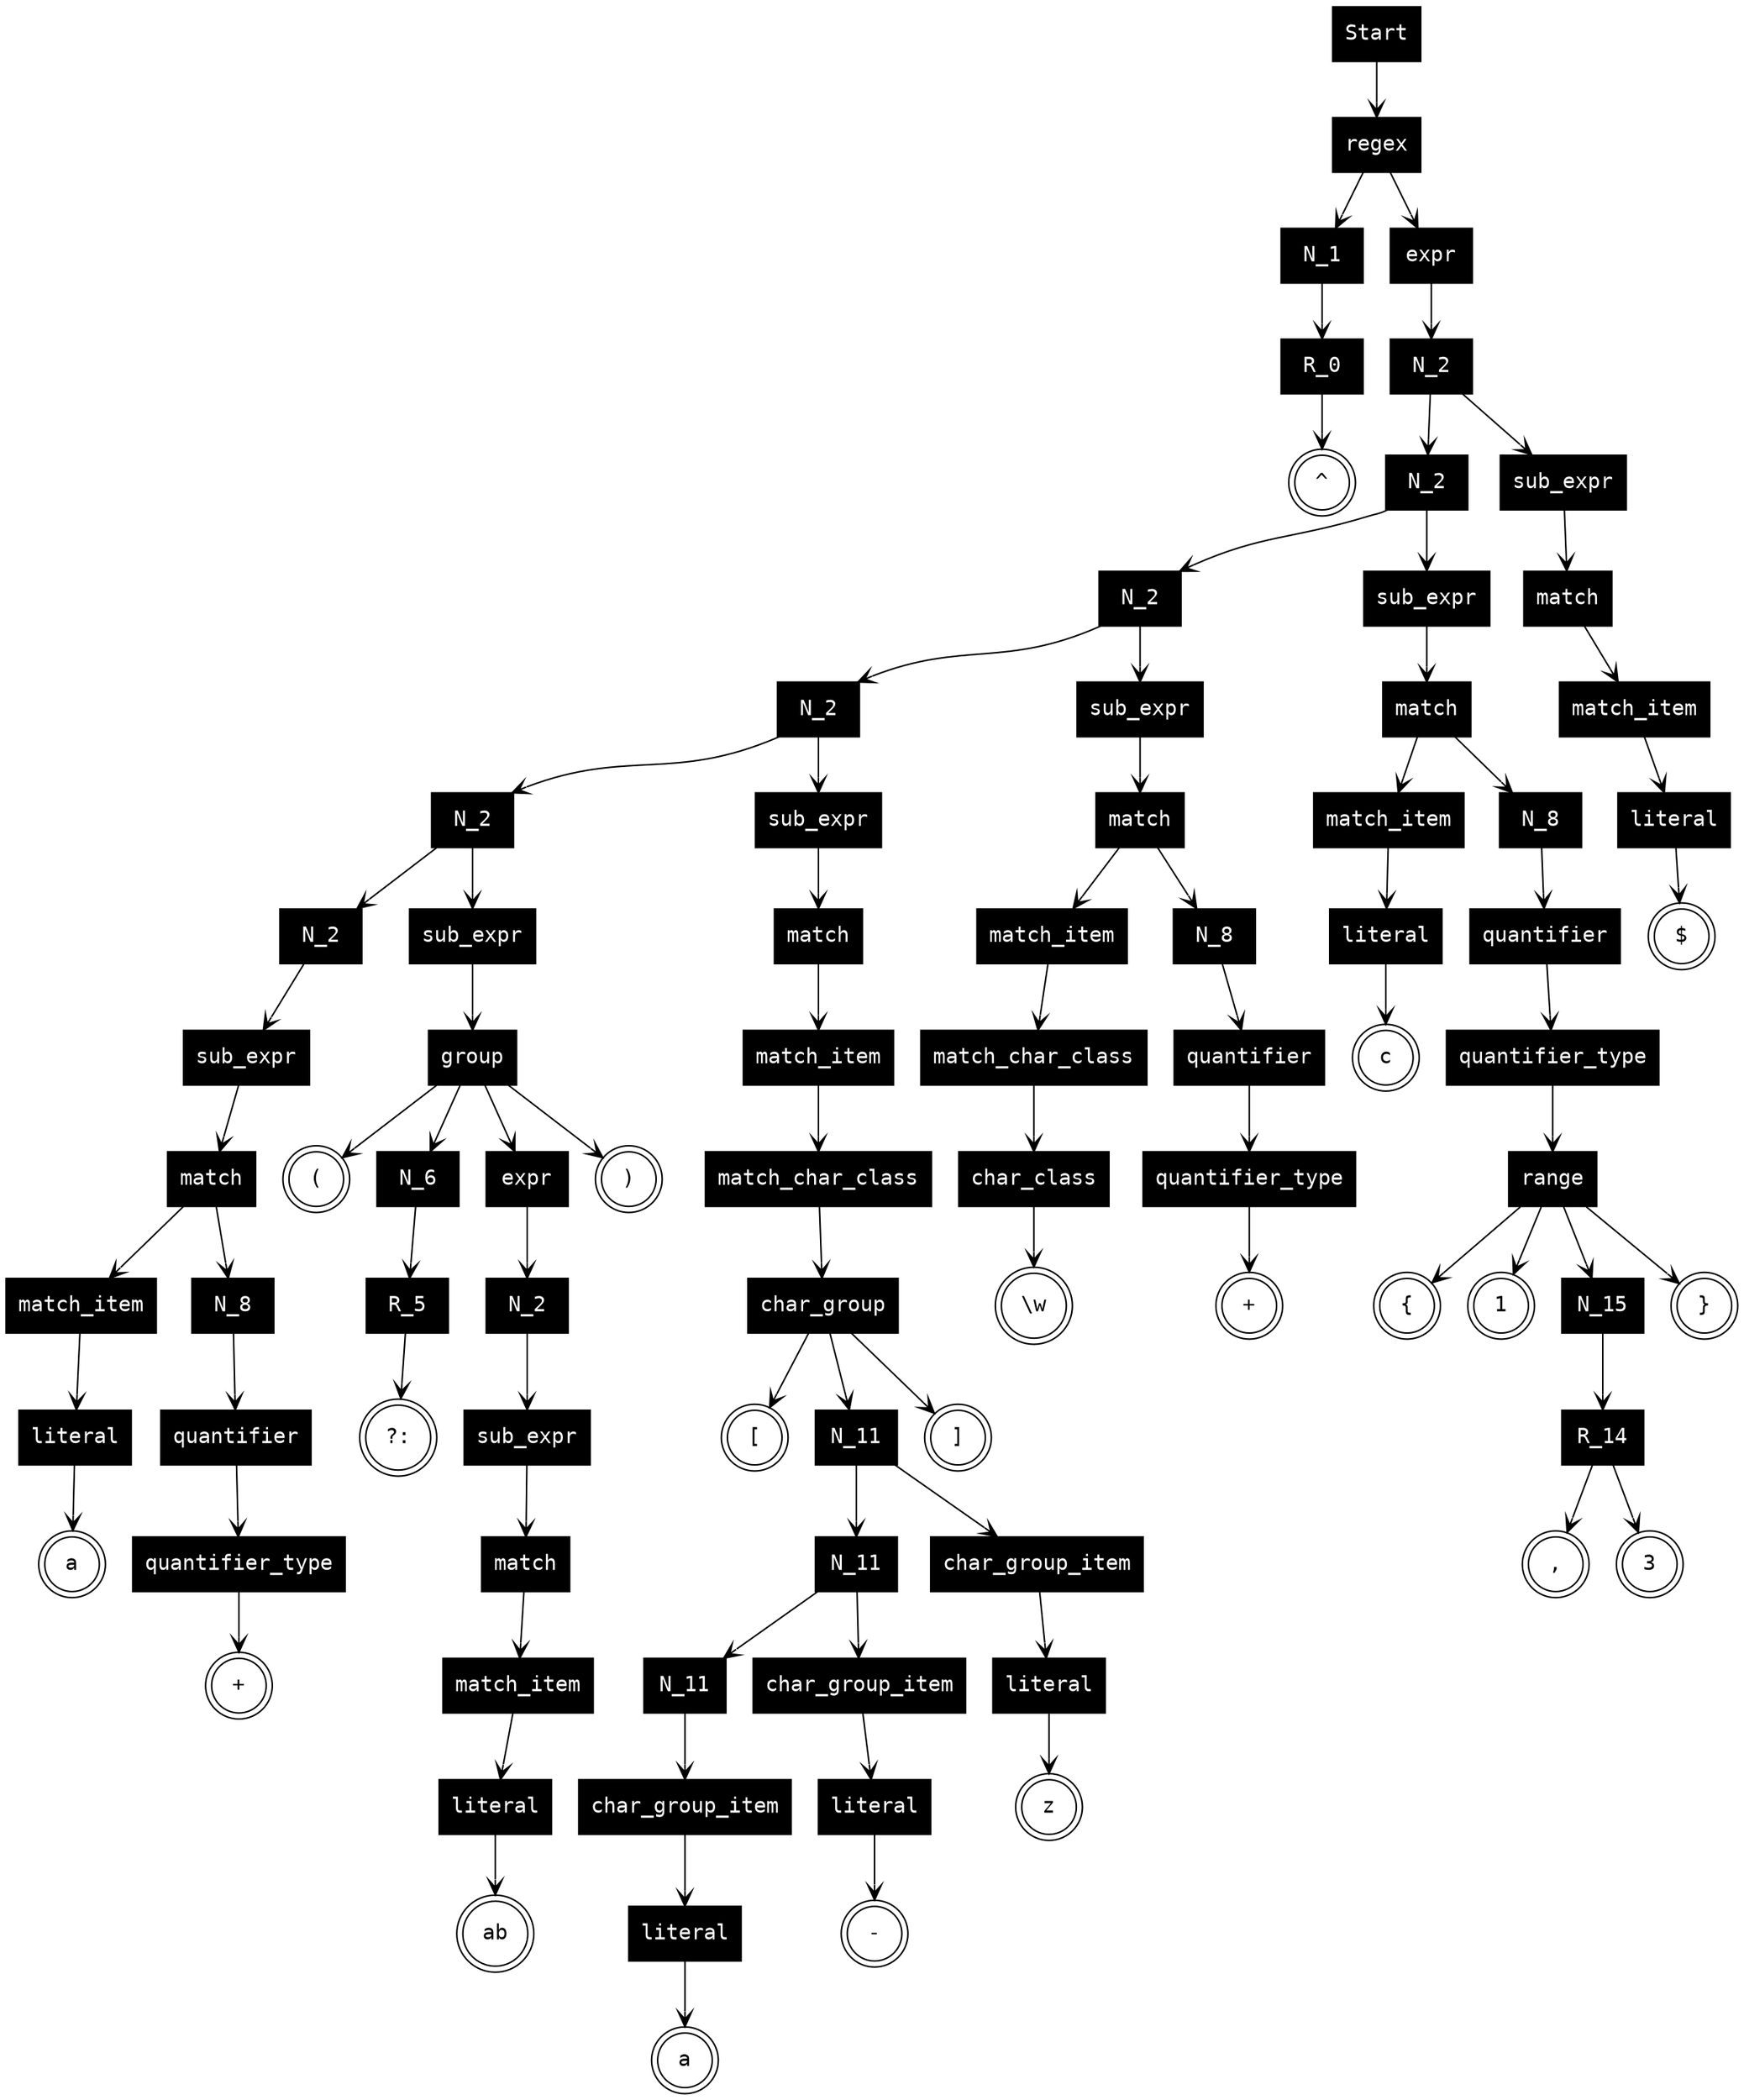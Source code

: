digraph G {  graph [fontname = "Courier New", engine="sfdp"];
 node [fontname = "Courier", style = rounded];
 edge [fontname = "Courier"];
4491215808:from_false -> 4491216384:from_node [arrowhead=vee] 
4491216384:from_false -> 4491278080:from_node [arrowhead=vee] 
4491278080:from_false -> 4491277504:from_node [arrowhead=vee] 
4491277504:from_false -> 4491159376:from_node [arrowhead=vee] 
4491216384:from_false -> 4491276992:from_node [arrowhead=vee] 
4491276992:from_false -> 4491403648:from_node [arrowhead=vee] 
4491403648:from_false -> 4491403456:from_node [arrowhead=vee] 
4491403456:from_false -> 4491402112:from_node [arrowhead=vee] 
4491402112:from_false -> 4491400896:from_node [arrowhead=vee] 
4491400896:from_false -> 4491398848:from_node [arrowhead=vee] 
4491398848:from_false -> 4491396032:from_node [arrowhead=vee] 
4491396032:from_false -> 4491395904:from_node [arrowhead=vee] 
4491395904:from_false -> 4491395776:from_node [arrowhead=vee] 
4491395776:from_false -> 4491279936:from_node [arrowhead=vee] 
4491279936:from_false -> 4491279808:from_node [arrowhead=vee] 
4491279808:from_false -> 4490524816:from_node [arrowhead=vee] 
4491395776:from_false -> 4491395648:from_node [arrowhead=vee] 
4491395648:from_false -> 4491395520:from_node [arrowhead=vee] 
4491395520:from_false -> 4491395328:from_node [arrowhead=vee] 
4491395328:from_false -> 4489708688:from_node [arrowhead=vee] 
4491398848:from_false -> 4491398720:from_node [arrowhead=vee] 
4491398720:from_false -> 4491398656:from_node [arrowhead=vee] 
4491398656:from_false -> 4491229392:from_node [arrowhead=vee] 
4491398656:from_false -> 4491396352:from_node [arrowhead=vee] 
4491396352:from_false -> 4491396224:from_node [arrowhead=vee] 
4491396224:from_false -> 4491216080:from_node [arrowhead=vee] 
4491398656:from_false -> 4491398464:from_node [arrowhead=vee] 
4491398464:from_false -> 4491398272:from_node [arrowhead=vee] 
4491398272:from_false -> 4491398144:from_node [arrowhead=vee] 
4491398144:from_false -> 4491398016:from_node [arrowhead=vee] 
4491398016:from_false -> 4491397824:from_node [arrowhead=vee] 
4491397824:from_false -> 4491397696:from_node [arrowhead=vee] 
4491397696:from_false -> 4491230800:from_node [arrowhead=vee] 
4491398656:from_false -> 4491229968:from_node [arrowhead=vee] 
4491400896:from_false -> 4491400768:from_node [arrowhead=vee] 
4491400768:from_false -> 4491400640:from_node [arrowhead=vee] 
4491400640:from_false -> 4491400448:from_node [arrowhead=vee] 
4491400448:from_false -> 4491400320:from_node [arrowhead=vee] 
4491400320:from_false -> 4491400256:from_node [arrowhead=vee] 
4491400256:from_false -> 4491231056:from_node [arrowhead=vee] 
4491400256:from_false -> 4491400128:from_node [arrowhead=vee] 
4491400128:from_false -> 4491399744:from_node [arrowhead=vee] 
4491399744:from_false -> 4491399360:from_node [arrowhead=vee] 
4491399360:from_false -> 4491399232:from_node [arrowhead=vee] 
4491399232:from_false -> 4491399104:from_node [arrowhead=vee] 
4491399104:from_false -> 4491231184:from_node [arrowhead=vee] 
4491399744:from_false -> 4491399616:from_node [arrowhead=vee] 
4491399616:from_false -> 4491399488:from_node [arrowhead=vee] 
4491399488:from_false -> 4491230992:from_node [arrowhead=vee] 
4491400128:from_false -> 4491400000:from_node [arrowhead=vee] 
4491400000:from_false -> 4491399872:from_node [arrowhead=vee] 
4491399872:from_false -> 4491230288:from_node [arrowhead=vee] 
4491400256:from_false -> 4491230672:from_node [arrowhead=vee] 
4491402112:from_false -> 4491401984:from_node [arrowhead=vee] 
4491401984:from_false -> 4491401856:from_node [arrowhead=vee] 
4491401856:from_false -> 4491401280:from_node [arrowhead=vee] 
4491401280:from_false -> 4491401152:from_node [arrowhead=vee] 
4491401152:from_false -> 4491401024:from_node [arrowhead=vee] 
4491401024:from_false -> 4491230544:from_node [arrowhead=vee] 
4491401856:from_false -> 4491401728:from_node [arrowhead=vee] 
4491401728:from_false -> 4491401600:from_node [arrowhead=vee] 
4491401600:from_false -> 4491401408:from_node [arrowhead=vee] 
4491401408:from_false -> 4491229200:from_node [arrowhead=vee] 
4491403456:from_false -> 4491403328:from_node [arrowhead=vee] 
4491403328:from_false -> 4491403200:from_node [arrowhead=vee] 
4491403200:from_false -> 4491402240:from_node [arrowhead=vee] 
4491402240:from_false -> 4491401536:from_node [arrowhead=vee] 
4491401536:from_false -> 4491267664:from_node [arrowhead=vee] 
4491403200:from_false -> 4491403072:from_node [arrowhead=vee] 
4491403072:from_false -> 4491402944:from_node [arrowhead=vee] 
4491402944:from_false -> 4491402752:from_node [arrowhead=vee] 
4491402752:from_false -> 4491402688:from_node [arrowhead=vee] 
4491402688:from_false -> 4491277072:from_node [arrowhead=vee] 
4491402688:from_false -> 4491274576:from_node [arrowhead=vee] 
4491402688:from_false -> 4491402560:from_node [arrowhead=vee] 
4491402560:from_false -> 4491402432:from_node [arrowhead=vee] 
4491402432:from_false -> 4491264784:from_node [arrowhead=vee] 
4491402432:from_false -> 4491275344:from_node [arrowhead=vee] 
4491402688:from_false -> 4491276496:from_node [arrowhead=vee] 
4491403648:from_false -> 4491403520:from_node [arrowhead=vee] 
4491403520:from_false -> 4491265088:from_node [arrowhead=vee] 
4491265088:from_false -> 4491265856:from_node [arrowhead=vee] 
4491265856:from_false -> 4491266816:from_node [arrowhead=vee] 
4491266816:from_false -> 4491268880:from_node [arrowhead=vee] 
   4491215808 [shape=record, style=filled, fillcolor=black, fontcolor=white, label="Start"];
   4491216384 [shape=record, style=filled, fillcolor=black, fontcolor=white, label="regex"];
   4491216384 [shape=record, style=filled, fillcolor=black, fontcolor=white, label="regex"];
   4491278080 [shape=record, style=filled, fillcolor=black, fontcolor=white, label="N_1"];
   4491278080 [shape=record, style=filled, fillcolor=black, fontcolor=white, label="N_1"];
   4491277504 [shape=record, style=filled, fillcolor=black, fontcolor=white, label="R_0"];
   4491277504 [shape=record, style=filled, fillcolor=black, fontcolor=white, label="R_0"];
   4491159376 [shape=doublecircle, style=filled, fillcolor=white, fontcolor=black, label="^"];
   4491216384 [shape=record, style=filled, fillcolor=black, fontcolor=white, label="regex"];
   4491276992 [shape=record, style=filled, fillcolor=black, fontcolor=white, label="expr"];
   4491276992 [shape=record, style=filled, fillcolor=black, fontcolor=white, label="expr"];
   4491403648 [shape=record, style=filled, fillcolor=black, fontcolor=white, label="N_2"];
   4491403648 [shape=record, style=filled, fillcolor=black, fontcolor=white, label="N_2"];
   4491403456 [shape=record, style=filled, fillcolor=black, fontcolor=white, label="N_2"];
   4491403456 [shape=record, style=filled, fillcolor=black, fontcolor=white, label="N_2"];
   4491402112 [shape=record, style=filled, fillcolor=black, fontcolor=white, label="N_2"];
   4491402112 [shape=record, style=filled, fillcolor=black, fontcolor=white, label="N_2"];
   4491400896 [shape=record, style=filled, fillcolor=black, fontcolor=white, label="N_2"];
   4491400896 [shape=record, style=filled, fillcolor=black, fontcolor=white, label="N_2"];
   4491398848 [shape=record, style=filled, fillcolor=black, fontcolor=white, label="N_2"];
   4491398848 [shape=record, style=filled, fillcolor=black, fontcolor=white, label="N_2"];
   4491396032 [shape=record, style=filled, fillcolor=black, fontcolor=white, label="N_2"];
   4491396032 [shape=record, style=filled, fillcolor=black, fontcolor=white, label="N_2"];
   4491395904 [shape=record, style=filled, fillcolor=black, fontcolor=white, label="sub_expr"];
   4491395904 [shape=record, style=filled, fillcolor=black, fontcolor=white, label="sub_expr"];
   4491395776 [shape=record, style=filled, fillcolor=black, fontcolor=white, label="match"];
   4491395776 [shape=record, style=filled, fillcolor=black, fontcolor=white, label="match"];
   4491279936 [shape=record, style=filled, fillcolor=black, fontcolor=white, label="match_item"];
   4491279936 [shape=record, style=filled, fillcolor=black, fontcolor=white, label="match_item"];
   4491279808 [shape=record, style=filled, fillcolor=black, fontcolor=white, label="literal"];
   4491279808 [shape=record, style=filled, fillcolor=black, fontcolor=white, label="literal"];
   4490524816 [shape=doublecircle, style=filled, fillcolor=white, fontcolor=black, label="a"];
   4491395776 [shape=record, style=filled, fillcolor=black, fontcolor=white, label="match"];
   4491395648 [shape=record, style=filled, fillcolor=black, fontcolor=white, label="N_8"];
   4491395648 [shape=record, style=filled, fillcolor=black, fontcolor=white, label="N_8"];
   4491395520 [shape=record, style=filled, fillcolor=black, fontcolor=white, label="quantifier"];
   4491395520 [shape=record, style=filled, fillcolor=black, fontcolor=white, label="quantifier"];
   4491395328 [shape=record, style=filled, fillcolor=black, fontcolor=white, label="quantifier_type"];
   4491395328 [shape=record, style=filled, fillcolor=black, fontcolor=white, label="quantifier_type"];
   4489708688 [shape=doublecircle, style=filled, fillcolor=white, fontcolor=black, label="+"];
   4491398848 [shape=record, style=filled, fillcolor=black, fontcolor=white, label="N_2"];
   4491398720 [shape=record, style=filled, fillcolor=black, fontcolor=white, label="sub_expr"];
   4491398720 [shape=record, style=filled, fillcolor=black, fontcolor=white, label="sub_expr"];
   4491398656 [shape=record, style=filled, fillcolor=black, fontcolor=white, label="group"];
   4491398656 [shape=record, style=filled, fillcolor=black, fontcolor=white, label="group"];
   4491229392 [shape=doublecircle, style=filled, fillcolor=white, fontcolor=black, label="("];
   4491398656 [shape=record, style=filled, fillcolor=black, fontcolor=white, label="group"];
   4491396352 [shape=record, style=filled, fillcolor=black, fontcolor=white, label="N_6"];
   4491396352 [shape=record, style=filled, fillcolor=black, fontcolor=white, label="N_6"];
   4491396224 [shape=record, style=filled, fillcolor=black, fontcolor=white, label="R_5"];
   4491396224 [shape=record, style=filled, fillcolor=black, fontcolor=white, label="R_5"];
   4491216080 [shape=doublecircle, style=filled, fillcolor=white, fontcolor=black, label="?:"];
   4491398656 [shape=record, style=filled, fillcolor=black, fontcolor=white, label="group"];
   4491398464 [shape=record, style=filled, fillcolor=black, fontcolor=white, label="expr"];
   4491398464 [shape=record, style=filled, fillcolor=black, fontcolor=white, label="expr"];
   4491398272 [shape=record, style=filled, fillcolor=black, fontcolor=white, label="N_2"];
   4491398272 [shape=record, style=filled, fillcolor=black, fontcolor=white, label="N_2"];
   4491398144 [shape=record, style=filled, fillcolor=black, fontcolor=white, label="sub_expr"];
   4491398144 [shape=record, style=filled, fillcolor=black, fontcolor=white, label="sub_expr"];
   4491398016 [shape=record, style=filled, fillcolor=black, fontcolor=white, label="match"];
   4491398016 [shape=record, style=filled, fillcolor=black, fontcolor=white, label="match"];
   4491397824 [shape=record, style=filled, fillcolor=black, fontcolor=white, label="match_item"];
   4491397824 [shape=record, style=filled, fillcolor=black, fontcolor=white, label="match_item"];
   4491397696 [shape=record, style=filled, fillcolor=black, fontcolor=white, label="literal"];
   4491397696 [shape=record, style=filled, fillcolor=black, fontcolor=white, label="literal"];
   4491230800 [shape=doublecircle, style=filled, fillcolor=white, fontcolor=black, label="ab"];
   4491398656 [shape=record, style=filled, fillcolor=black, fontcolor=white, label="group"];
   4491229968 [shape=doublecircle, style=filled, fillcolor=white, fontcolor=black, label=")"];
   4491400896 [shape=record, style=filled, fillcolor=black, fontcolor=white, label="N_2"];
   4491400768 [shape=record, style=filled, fillcolor=black, fontcolor=white, label="sub_expr"];
   4491400768 [shape=record, style=filled, fillcolor=black, fontcolor=white, label="sub_expr"];
   4491400640 [shape=record, style=filled, fillcolor=black, fontcolor=white, label="match"];
   4491400640 [shape=record, style=filled, fillcolor=black, fontcolor=white, label="match"];
   4491400448 [shape=record, style=filled, fillcolor=black, fontcolor=white, label="match_item"];
   4491400448 [shape=record, style=filled, fillcolor=black, fontcolor=white, label="match_item"];
   4491400320 [shape=record, style=filled, fillcolor=black, fontcolor=white, label="match_char_class"];
   4491400320 [shape=record, style=filled, fillcolor=black, fontcolor=white, label="match_char_class"];
   4491400256 [shape=record, style=filled, fillcolor=black, fontcolor=white, label="char_group"];
   4491400256 [shape=record, style=filled, fillcolor=black, fontcolor=white, label="char_group"];
   4491231056 [shape=doublecircle, style=filled, fillcolor=white, fontcolor=black, label="\["];
   4491400256 [shape=record, style=filled, fillcolor=black, fontcolor=white, label="char_group"];
   4491400128 [shape=record, style=filled, fillcolor=black, fontcolor=white, label="N_11"];
   4491400128 [shape=record, style=filled, fillcolor=black, fontcolor=white, label="N_11"];
   4491399744 [shape=record, style=filled, fillcolor=black, fontcolor=white, label="N_11"];
   4491399744 [shape=record, style=filled, fillcolor=black, fontcolor=white, label="N_11"];
   4491399360 [shape=record, style=filled, fillcolor=black, fontcolor=white, label="N_11"];
   4491399360 [shape=record, style=filled, fillcolor=black, fontcolor=white, label="N_11"];
   4491399232 [shape=record, style=filled, fillcolor=black, fontcolor=white, label="char_group_item"];
   4491399232 [shape=record, style=filled, fillcolor=black, fontcolor=white, label="char_group_item"];
   4491399104 [shape=record, style=filled, fillcolor=black, fontcolor=white, label="literal"];
   4491399104 [shape=record, style=filled, fillcolor=black, fontcolor=white, label="literal"];
   4491231184 [shape=doublecircle, style=filled, fillcolor=white, fontcolor=black, label="a"];
   4491399744 [shape=record, style=filled, fillcolor=black, fontcolor=white, label="N_11"];
   4491399616 [shape=record, style=filled, fillcolor=black, fontcolor=white, label="char_group_item"];
   4491399616 [shape=record, style=filled, fillcolor=black, fontcolor=white, label="char_group_item"];
   4491399488 [shape=record, style=filled, fillcolor=black, fontcolor=white, label="literal"];
   4491399488 [shape=record, style=filled, fillcolor=black, fontcolor=white, label="literal"];
   4491230992 [shape=doublecircle, style=filled, fillcolor=white, fontcolor=black, label="-"];
   4491400128 [shape=record, style=filled, fillcolor=black, fontcolor=white, label="N_11"];
   4491400000 [shape=record, style=filled, fillcolor=black, fontcolor=white, label="char_group_item"];
   4491400000 [shape=record, style=filled, fillcolor=black, fontcolor=white, label="char_group_item"];
   4491399872 [shape=record, style=filled, fillcolor=black, fontcolor=white, label="literal"];
   4491399872 [shape=record, style=filled, fillcolor=black, fontcolor=white, label="literal"];
   4491230288 [shape=doublecircle, style=filled, fillcolor=white, fontcolor=black, label="z"];
   4491400256 [shape=record, style=filled, fillcolor=black, fontcolor=white, label="char_group"];
   4491230672 [shape=doublecircle, style=filled, fillcolor=white, fontcolor=black, label="\]"];
   4491402112 [shape=record, style=filled, fillcolor=black, fontcolor=white, label="N_2"];
   4491401984 [shape=record, style=filled, fillcolor=black, fontcolor=white, label="sub_expr"];
   4491401984 [shape=record, style=filled, fillcolor=black, fontcolor=white, label="sub_expr"];
   4491401856 [shape=record, style=filled, fillcolor=black, fontcolor=white, label="match"];
   4491401856 [shape=record, style=filled, fillcolor=black, fontcolor=white, label="match"];
   4491401280 [shape=record, style=filled, fillcolor=black, fontcolor=white, label="match_item"];
   4491401280 [shape=record, style=filled, fillcolor=black, fontcolor=white, label="match_item"];
   4491401152 [shape=record, style=filled, fillcolor=black, fontcolor=white, label="match_char_class"];
   4491401152 [shape=record, style=filled, fillcolor=black, fontcolor=white, label="match_char_class"];
   4491401024 [shape=record, style=filled, fillcolor=black, fontcolor=white, label="char_class"];
   4491401024 [shape=record, style=filled, fillcolor=black, fontcolor=white, label="char_class"];
   4491230544 [shape=doublecircle, style=filled, fillcolor=white, fontcolor=black, label="\\w"];
   4491401856 [shape=record, style=filled, fillcolor=black, fontcolor=white, label="match"];
   4491401728 [shape=record, style=filled, fillcolor=black, fontcolor=white, label="N_8"];
   4491401728 [shape=record, style=filled, fillcolor=black, fontcolor=white, label="N_8"];
   4491401600 [shape=record, style=filled, fillcolor=black, fontcolor=white, label="quantifier"];
   4491401600 [shape=record, style=filled, fillcolor=black, fontcolor=white, label="quantifier"];
   4491401408 [shape=record, style=filled, fillcolor=black, fontcolor=white, label="quantifier_type"];
   4491401408 [shape=record, style=filled, fillcolor=black, fontcolor=white, label="quantifier_type"];
   4491229200 [shape=doublecircle, style=filled, fillcolor=white, fontcolor=black, label="+"];
   4491403456 [shape=record, style=filled, fillcolor=black, fontcolor=white, label="N_2"];
   4491403328 [shape=record, style=filled, fillcolor=black, fontcolor=white, label="sub_expr"];
   4491403328 [shape=record, style=filled, fillcolor=black, fontcolor=white, label="sub_expr"];
   4491403200 [shape=record, style=filled, fillcolor=black, fontcolor=white, label="match"];
   4491403200 [shape=record, style=filled, fillcolor=black, fontcolor=white, label="match"];
   4491402240 [shape=record, style=filled, fillcolor=black, fontcolor=white, label="match_item"];
   4491402240 [shape=record, style=filled, fillcolor=black, fontcolor=white, label="match_item"];
   4491401536 [shape=record, style=filled, fillcolor=black, fontcolor=white, label="literal"];
   4491401536 [shape=record, style=filled, fillcolor=black, fontcolor=white, label="literal"];
   4491267664 [shape=doublecircle, style=filled, fillcolor=white, fontcolor=black, label="c"];
   4491403200 [shape=record, style=filled, fillcolor=black, fontcolor=white, label="match"];
   4491403072 [shape=record, style=filled, fillcolor=black, fontcolor=white, label="N_8"];
   4491403072 [shape=record, style=filled, fillcolor=black, fontcolor=white, label="N_8"];
   4491402944 [shape=record, style=filled, fillcolor=black, fontcolor=white, label="quantifier"];
   4491402944 [shape=record, style=filled, fillcolor=black, fontcolor=white, label="quantifier"];
   4491402752 [shape=record, style=filled, fillcolor=black, fontcolor=white, label="quantifier_type"];
   4491402752 [shape=record, style=filled, fillcolor=black, fontcolor=white, label="quantifier_type"];
   4491402688 [shape=record, style=filled, fillcolor=black, fontcolor=white, label="range"];
   4491402688 [shape=record, style=filled, fillcolor=black, fontcolor=white, label="range"];
   4491277072 [shape=doublecircle, style=filled, fillcolor=white, fontcolor=black, label="\{"];
   4491402688 [shape=record, style=filled, fillcolor=black, fontcolor=white, label="range"];
   4491274576 [shape=doublecircle, style=filled, fillcolor=white, fontcolor=black, label="1"];
   4491402688 [shape=record, style=filled, fillcolor=black, fontcolor=white, label="range"];
   4491402560 [shape=record, style=filled, fillcolor=black, fontcolor=white, label="N_15"];
   4491402560 [shape=record, style=filled, fillcolor=black, fontcolor=white, label="N_15"];
   4491402432 [shape=record, style=filled, fillcolor=black, fontcolor=white, label="R_14"];
   4491402432 [shape=record, style=filled, fillcolor=black, fontcolor=white, label="R_14"];
   4491264784 [shape=doublecircle, style=filled, fillcolor=white, fontcolor=black, label=","];
   4491402432 [shape=record, style=filled, fillcolor=black, fontcolor=white, label="R_14"];
   4491275344 [shape=doublecircle, style=filled, fillcolor=white, fontcolor=black, label="3"];
   4491402688 [shape=record, style=filled, fillcolor=black, fontcolor=white, label="range"];
   4491276496 [shape=doublecircle, style=filled, fillcolor=white, fontcolor=black, label="\}"];
   4491403648 [shape=record, style=filled, fillcolor=black, fontcolor=white, label="N_2"];
   4491403520 [shape=record, style=filled, fillcolor=black, fontcolor=white, label="sub_expr"];
   4491403520 [shape=record, style=filled, fillcolor=black, fontcolor=white, label="sub_expr"];
   4491265088 [shape=record, style=filled, fillcolor=black, fontcolor=white, label="match"];
   4491265088 [shape=record, style=filled, fillcolor=black, fontcolor=white, label="match"];
   4491265856 [shape=record, style=filled, fillcolor=black, fontcolor=white, label="match_item"];
   4491265856 [shape=record, style=filled, fillcolor=black, fontcolor=white, label="match_item"];
   4491266816 [shape=record, style=filled, fillcolor=black, fontcolor=white, label="literal"];
   4491266816 [shape=record, style=filled, fillcolor=black, fontcolor=white, label="literal"];
   4491268880 [shape=doublecircle, style=filled, fillcolor=white, fontcolor=black, label="$"];
}